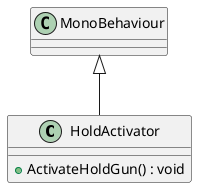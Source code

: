 @startuml
class HoldActivator {
    + ActivateHoldGun() : void
}
MonoBehaviour <|-- HoldActivator
@enduml
